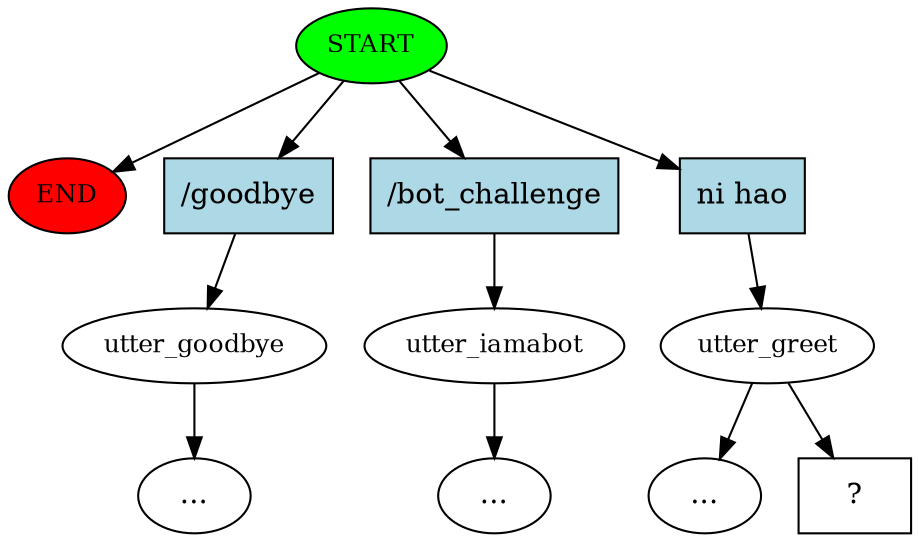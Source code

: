 digraph  {
0 [class="start active", fillcolor=green, fontsize=12, label=START, style=filled];
"-1" [class=end, fillcolor=red, fontsize=12, label=END, style=filled];
1 [class="", fontsize=12, label=utter_goodbye];
"-3" [class=ellipsis, label="..."];
2 [class="", fontsize=12, label=utter_iamabot];
"-4" [class=ellipsis, label="..."];
3 [class=active, fontsize=12, label=utter_greet];
"-8" [class=ellipsis, label="..."];
8 [class="intent dashed active", label="  ?  ", shape=rect];
9 [class=intent, fillcolor=lightblue, label="/goodbye", shape=rect, style=filled];
10 [class=intent, fillcolor=lightblue, label="/bot_challenge", shape=rect, style=filled];
11 [class="intent active", fillcolor=lightblue, label="ni hao", shape=rect, style=filled];
0 -> "-1"  [class="", key=NONE, label=""];
0 -> 9  [class="", key=0];
0 -> 10  [class="", key=0];
0 -> 11  [class=active, key=0];
1 -> "-3"  [class="", key=NONE, label=""];
2 -> "-4"  [class="", key=NONE, label=""];
3 -> "-8"  [class="", key=NONE, label=""];
3 -> 8  [class=active, key=NONE, label=""];
9 -> 1  [class="", key=0];
10 -> 2  [class="", key=0];
11 -> 3  [class=active, key=0];
}
